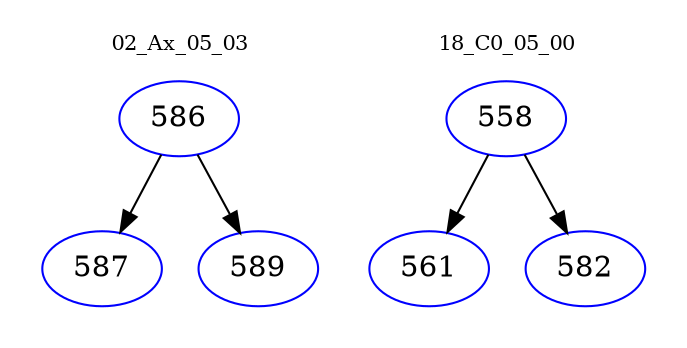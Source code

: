 digraph{
subgraph cluster_0 {
color = white
label = "02_Ax_05_03";
fontsize=10;
T0_586 [label="586", color="blue"]
T0_586 -> T0_587 [color="black"]
T0_587 [label="587", color="blue"]
T0_586 -> T0_589 [color="black"]
T0_589 [label="589", color="blue"]
}
subgraph cluster_1 {
color = white
label = "18_C0_05_00";
fontsize=10;
T1_558 [label="558", color="blue"]
T1_558 -> T1_561 [color="black"]
T1_561 [label="561", color="blue"]
T1_558 -> T1_582 [color="black"]
T1_582 [label="582", color="blue"]
}
}
